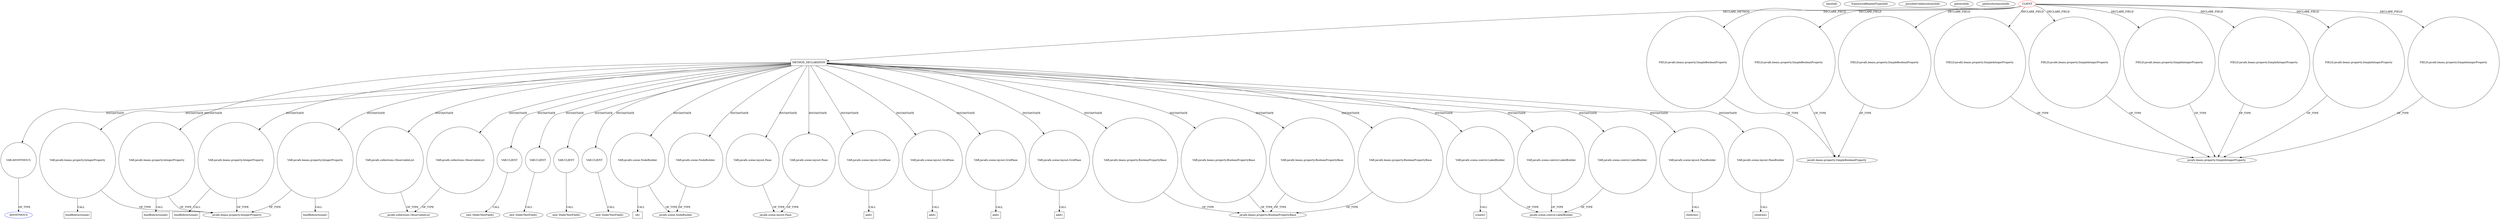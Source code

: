 digraph {
baseInfo[graphId=2582,category="pattern",isAnonymous=false,possibleRelation=false]
frameworkRelatedTypesInfo[]
possibleCollaborationsInfo[]
patternInfo[frequency=2.0,patternRootClient=0]
patternInstancesInfo[0="SaiPradeepDandem-javafx2-gradient-builder~/SaiPradeepDandem-javafx2-gradient-builder/javafx2-gradient-builder-master/src/main/java/com/javafx/gradientbuilder/application/RadialSettingsLayout.java~RadialSettingsLayout~1170",1="SaiPradeepDandem-javafx2-gradient-builder~/SaiPradeepDandem-javafx2-gradient-builder/javafx2-gradient-builder-master/src/main/java/com/javafx/gradientbuilder/application/LinearSettingsLayout.java~LinearSettingsLayout~1172"]
455[label="new SliderTextField()",vertexType="CONSTRUCTOR_CALL",isFrameworkType=false]
456[label="VAR:CLIENT",vertexType="VARIABLE_EXPRESION",isFrameworkType=false,shape=circle]
317[label="METHOD_DECLARATION",vertexType="CLIENT_METHOD_DECLARATION",isFrameworkType=false,shape=box]
0[label="CLIENT",vertexType="ROOT_CLIENT_CLASS_DECLARATION",isFrameworkType=false,color=red]
353[label="VAR:javafx.scene.NodeBuilder",vertexType="VARIABLE_EXPRESION",isFrameworkType=false,shape=circle]
338[label="VAR:javafx.scene.NodeBuilder",vertexType="VARIABLE_EXPRESION",isFrameworkType=false,shape=circle]
556[label="VAR:javafx.scene.layout.Pane",vertexType="VARIABLE_EXPRESION",isFrameworkType=false,shape=circle]
475[label="VAR:javafx.scene.layout.Pane",vertexType="VARIABLE_EXPRESION",isFrameworkType=false,shape=circle]
390[label="VAR:javafx.scene.layout.GridPane",vertexType="VARIABLE_EXPRESION",isFrameworkType=false,shape=circle]
584[label="VAR:javafx.scene.layout.GridPane",vertexType="VARIABLE_EXPRESION",isFrameworkType=false,shape=circle]
399[label="VAR:javafx.scene.layout.GridPane",vertexType="VARIABLE_EXPRESION",isFrameworkType=false,shape=circle]
393[label="VAR:javafx.scene.layout.GridPane",vertexType="VARIABLE_EXPRESION",isFrameworkType=false,shape=circle]
458[label="VAR:javafx.beans.property.BooleanPropertyBase",vertexType="VARIABLE_EXPRESION",isFrameworkType=false,shape=circle]
514[label="VAR:javafx.beans.property.BooleanPropertyBase",vertexType="VARIABLE_EXPRESION",isFrameworkType=false,shape=circle]
539[label="VAR:javafx.beans.property.BooleanPropertyBase",vertexType="VARIABLE_EXPRESION",isFrameworkType=false,shape=circle]
433[label="VAR:javafx.beans.property.BooleanPropertyBase",vertexType="VARIABLE_EXPRESION",isFrameworkType=false,shape=circle]
20[label="FIELD:javafx.beans.property.SimpleBooleanProperty",vertexType="FIELD_DECLARATION",isFrameworkType=false,shape=circle]
18[label="FIELD:javafx.beans.property.SimpleBooleanProperty",vertexType="FIELD_DECLARATION",isFrameworkType=false,shape=circle]
22[label="FIELD:javafx.beans.property.SimpleBooleanProperty",vertexType="FIELD_DECLARATION",isFrameworkType=false,shape=circle]
525[label="VAR:javafx.scene.control.LabelBuilder",vertexType="VARIABLE_EXPRESION",isFrameworkType=false,shape=circle]
426[label="VAR:javafx.scene.control.LabelBuilder",vertexType="VARIABLE_EXPRESION",isFrameworkType=false,shape=circle]
444[label="VAR:javafx.scene.control.LabelBuilder",vertexType="VARIABLE_EXPRESION",isFrameworkType=false,shape=circle]
585[label="add()",vertexType="INSIDE_CALL",isFrameworkType=false,shape=box]
391[label="add()",vertexType="INSIDE_CALL",isFrameworkType=false,shape=box]
400[label="add()",vertexType="INSIDE_CALL",isFrameworkType=false,shape=box]
394[label="add()",vertexType="INSIDE_CALL",isFrameworkType=false,shape=box]
573[label="VAR:javafx.scene.layout.PaneBuilder",vertexType="VARIABLE_EXPRESION",isFrameworkType=false,shape=circle]
574[label="children()",vertexType="INSIDE_CALL",isFrameworkType=false,shape=box]
562[label="VAR:javafx.scene.layout.PaneBuilder",vertexType="VARIABLE_EXPRESION",isFrameworkType=false,shape=circle]
563[label="children()",vertexType="INSIDE_CALL",isFrameworkType=false,shape=box]
387[label="VAR:ANONYMOUS",vertexType="VARIABLE_EXPRESION",isFrameworkType=false,shape=circle]
90[label="javafx.scene.NodeBuilder",vertexType="FRAMEWORK_CLASS_TYPE",isFrameworkType=false]
123[label="javafx.scene.layout.Pane",vertexType="FRAMEWORK_CLASS_TYPE",isFrameworkType=false]
354[label="id()",vertexType="INSIDE_CALL",isFrameworkType=false,shape=box]
466[label="VAR:javafx.beans.property.IntegerProperty",vertexType="VARIABLE_EXPRESION",isFrameworkType=false,shape=circle]
443[label="javafx.beans.property.IntegerProperty",vertexType="FRAMEWORK_CLASS_TYPE",isFrameworkType=false]
467[label="bindBidirectional()",vertexType="INSIDE_CALL",isFrameworkType=false,shape=box]
522[label="VAR:javafx.beans.property.IntegerProperty",vertexType="VARIABLE_EXPRESION",isFrameworkType=false,shape=circle]
523[label="bindBidirectional()",vertexType="INSIDE_CALL",isFrameworkType=false,shape=box]
547[label="VAR:javafx.beans.property.IntegerProperty",vertexType="VARIABLE_EXPRESION",isFrameworkType=false,shape=circle]
548[label="bindBidirectional()",vertexType="INSIDE_CALL",isFrameworkType=false,shape=box]
441[label="VAR:javafx.beans.property.IntegerProperty",vertexType="VARIABLE_EXPRESION",isFrameworkType=false,shape=circle]
442[label="bindBidirectional()",vertexType="INSIDE_CALL",isFrameworkType=false,shape=box]
472[label="VAR:javafx.collections.ObservableList",vertexType="VARIABLE_EXPRESION",isFrameworkType=false,shape=circle]
553[label="VAR:javafx.collections.ObservableList",vertexType="VARIABLE_EXPRESION",isFrameworkType=false,shape=circle]
40[label="FIELD:javafx.beans.property.SimpleIntegerProperty",vertexType="FIELD_DECLARATION",isFrameworkType=false,shape=circle]
38[label="FIELD:javafx.beans.property.SimpleIntegerProperty",vertexType="FIELD_DECLARATION",isFrameworkType=false,shape=circle]
10[label="FIELD:javafx.beans.property.SimpleIntegerProperty",vertexType="FIELD_DECLARATION",isFrameworkType=false,shape=circle]
14[label="FIELD:javafx.beans.property.SimpleIntegerProperty",vertexType="FIELD_DECLARATION",isFrameworkType=false,shape=circle]
12[label="FIELD:javafx.beans.property.SimpleIntegerProperty",vertexType="FIELD_DECLARATION",isFrameworkType=false,shape=circle]
8[label="FIELD:javafx.beans.property.SimpleIntegerProperty",vertexType="FIELD_DECLARATION",isFrameworkType=false,shape=circle]
147[label="javafx.beans.property.BooleanPropertyBase",vertexType="FRAMEWORK_CLASS_TYPE",isFrameworkType=false]
19[label="javafx.beans.property.SimpleBooleanProperty",vertexType="FRAMEWORK_CLASS_TYPE",isFrameworkType=false]
388[label="ANONYMOUS",vertexType="REFERENCE_ANONYMOUS_DECLARATION",isFrameworkType=false,color=blue]
87[label="javafx.scene.control.LabelBuilder",vertexType="FRAMEWORK_CLASS_TYPE",isFrameworkType=false]
430[label="VAR:CLIENT",vertexType="VARIABLE_EXPRESION",isFrameworkType=false,shape=circle]
512[label="VAR:CLIENT",vertexType="VARIABLE_EXPRESION",isFrameworkType=false,shape=circle]
537[label="VAR:CLIENT",vertexType="VARIABLE_EXPRESION",isFrameworkType=false,shape=circle]
120[label="javafx.collections.ObservableList",vertexType="FRAMEWORK_INTERFACE_TYPE",isFrameworkType=false]
9[label="javafx.beans.property.SimpleIntegerProperty",vertexType="FRAMEWORK_CLASS_TYPE",isFrameworkType=false]
536[label="new SliderTextField()",vertexType="CONSTRUCTOR_CALL",isFrameworkType=false]
429[label="new SliderTextField()",vertexType="CONSTRUCTOR_CALL",isFrameworkType=false]
511[label="new SliderTextField()",vertexType="CONSTRUCTOR_CALL",isFrameworkType=false]
427[label="create()",vertexType="INSIDE_CALL",isFrameworkType=false,shape=box]
0->14[label="DECLARE_FIELD"]
514->147[label="OF_TYPE"]
0->22[label="DECLARE_FIELD"]
547->443[label="OF_TYPE"]
317->522[label="INSTANTIATE"]
317->466[label="INSTANTIATE"]
22->19[label="OF_TYPE"]
441->443[label="OF_TYPE"]
393->394[label="CALL"]
390->391[label="CALL"]
317->537[label="INSTANTIATE"]
537->536[label="CALL"]
522->523[label="CALL"]
317->441[label="INSTANTIATE"]
317->458[label="INSTANTIATE"]
317->426[label="INSTANTIATE"]
317->393[label="INSTANTIATE"]
38->9[label="OF_TYPE"]
10->9[label="OF_TYPE"]
0->20[label="DECLARE_FIELD"]
317->475[label="INSTANTIATE"]
472->120[label="OF_TYPE"]
0->317[label="DECLARE_METHOD"]
444->87[label="OF_TYPE"]
573->574[label="CALL"]
0->10[label="DECLARE_FIELD"]
475->123[label="OF_TYPE"]
317->472[label="INSTANTIATE"]
353->354[label="CALL"]
0->40[label="DECLARE_FIELD"]
584->585[label="CALL"]
317->514[label="INSTANTIATE"]
40->9[label="OF_TYPE"]
317->430[label="INSTANTIATE"]
458->147[label="OF_TYPE"]
317->553[label="INSTANTIATE"]
317->390[label="INSTANTIATE"]
553->120[label="OF_TYPE"]
0->18[label="DECLARE_FIELD"]
317->399[label="INSTANTIATE"]
317->456[label="INSTANTIATE"]
539->147[label="OF_TYPE"]
0->8[label="DECLARE_FIELD"]
338->90[label="OF_TYPE"]
522->443[label="OF_TYPE"]
317->353[label="INSTANTIATE"]
12->9[label="OF_TYPE"]
0->12[label="DECLARE_FIELD"]
441->442[label="CALL"]
525->87[label="OF_TYPE"]
317->512[label="INSTANTIATE"]
317->562[label="INSTANTIATE"]
18->19[label="OF_TYPE"]
317->338[label="INSTANTIATE"]
317->387[label="INSTANTIATE"]
317->556[label="INSTANTIATE"]
317->444[label="INSTANTIATE"]
14->9[label="OF_TYPE"]
8->9[label="OF_TYPE"]
20->19[label="OF_TYPE"]
562->563[label="CALL"]
387->388[label="OF_TYPE"]
317->525[label="INSTANTIATE"]
317->547[label="INSTANTIATE"]
317->573[label="INSTANTIATE"]
466->443[label="OF_TYPE"]
456->455[label="CALL"]
0->38[label="DECLARE_FIELD"]
317->584[label="INSTANTIATE"]
433->147[label="OF_TYPE"]
556->123[label="OF_TYPE"]
399->400[label="CALL"]
426->87[label="OF_TYPE"]
430->429[label="CALL"]
547->548[label="CALL"]
466->467[label="CALL"]
426->427[label="CALL"]
353->90[label="OF_TYPE"]
512->511[label="CALL"]
317->539[label="INSTANTIATE"]
317->433[label="INSTANTIATE"]
}
